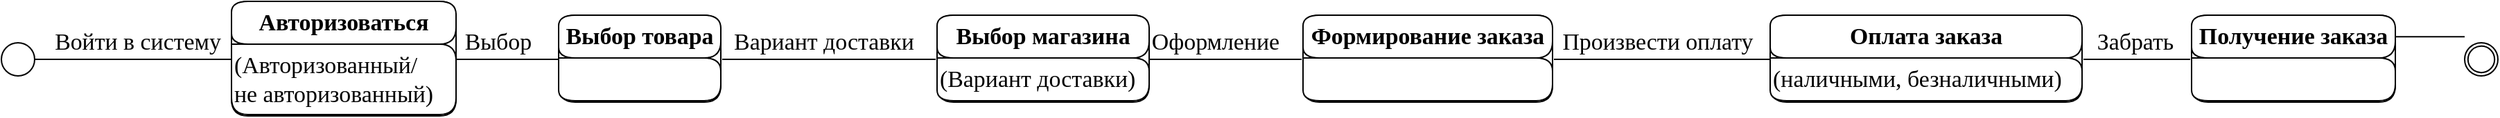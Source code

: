 <mxfile version="20.5.1" type="device"><diagram name="Страница-1" id="Page-1"><mxGraphModel dx="330" dy="643" grid="1" gridSize="10" guides="1" tooltips="1" connect="1" arrows="1" fold="1" page="1" pageScale="1" pageWidth="827" pageHeight="1169" math="0" shadow="0"><root><mxCell id="0"/><mxCell id="1" value="Соединительная линия" parent="0"/><mxCell id="2" style="vsdxID=1;fillColor=#FFFFFF;gradientColor=none;shape=stencil(vVHLDsIgEPwajiQI6RfU+h8bu22JCGRB2/69kG1iazx58DazM/vIjjBtmiCi0CplCjecbZ8nYc5Ca+snJJsLEqYTph0C4Ujh4XvmEaqzont41gkL96naodXKrGF6YSfQtUi0OXXDVlqPfJNP6usotUhYbJIUMmQb/GGrAxpRljVycDBuc1hKM2LclX8/7H9nFfB+82Cd45T2+mcspcSRmu4F);points=[[0.5,0,0],[0.5,0.5,0],[1,0.5,0]];labelBackgroundColor=none;rounded=0;html=1;whiteSpace=wrap;" parent="1" vertex="1"><mxGeometry x="1037" y="400" width="24" height="24" as="geometry"/></mxCell><mxCell id="3" style="vsdxID=2;fillColor=#FFFFFF;gradientColor=none;shape=stencil(nZE9DsIwDIVP4xWliRiYS7kAJ4iIIRYhqdxQfk5PWhepdGBoJvu9z7b0AqbuvG0RtOoypys+yGUPZg9aU/TIlEsFpgFTnxPjhdM9OulbW0itRgWdzFQDrZXl05HeOGnVZvfztgLJllvqh+tPYZVYr2lSSX8QNFCcoV9zFfwHXQkuzpdizEeSoxAk3rm/zLNI8hem+QA=);points=[[0.5,0,0],[0.5,0.5,0],[1,0.5,0]];labelBackgroundColor=none;rounded=1;html=1;whiteSpace=wrap;" parent="1" vertex="1"><mxGeometry x="1203" y="370" width="162" height="83" as="geometry"/></mxCell><mxCell id="4" value="&lt;div style=&quot;font-size: 1px&quot;&gt;&lt;font style=&quot;font-size:16.93px;font-family:Calibri;color:#000000;direction:ltr;letter-spacing:0px;line-height:120%;opacity:1&quot;&gt;&lt;b&gt;Авторизоваться&lt;br/&gt;&lt;/b&gt;&lt;/font&gt;&lt;/div&gt;" style="verticalAlign=middle;align=center;vsdxID=3;fillColor=#FFFFFF;gradientColor=none;shape=stencil(tZFLDsIwDERP4y1KE7FgXcoFOEFEDbEISZWG7+lJO0UCVqgSWdkzz/kNmbp3tmPSqs8pHvkqbXZk1qS1BMdJcqnINGTqfUx8SPEcWvSdLaRWo8ItZqqB1sqm3VYePGnVYvWxloCwyylehtNvYBWs+zSp0G+Aegnz0Jf5f/jn+859WCnGf0ci4j1ie/e/cyoSMjbNEw==);points=[[0.5,1,0],[0.5,0,0],[0,0.5,0],[1,0.5,0]];labelBackgroundColor=none;rounded=1;html=1;whiteSpace=wrap;" parent="3" vertex="1"><mxGeometry width="162" height="31" as="geometry"/></mxCell><mxCell id="5" value="&lt;div style=&quot;font-size: 1px&quot;&gt;&lt;font style=&quot;font-size:16.93px;font-family:Calibri;color:#000000;direction:ltr;letter-spacing:0px;line-height:120%;opacity:1&quot;&gt;(Авторизованный/&lt;br/&gt;не авторизованный)&lt;br/&gt;&lt;/font&gt;&lt;/div&gt;" style="verticalAlign=middle;align=left;vsdxID=4;fillColor=#ffffff;gradientColor=none;shape=stencil(tZFNEsIgDIVPk61DYVy4rvUCnoCRKBkROinWn9NLmzpTu3SUVfLelzDwwNSdty2CVl3mdMYbuezBbEFrih6ZcqnANGDqY2I8cbpGJ31rC6nVqKCTmWqgtbJ82NMTJ61abT7OWiDZckn9cPtdWCXWY5pU0u8EDRRn6Nv8Cv4N+m9w8aRSjH8uaVAIEtncX2ZUJMnXNC8=);points=[[0.5,1,0],[0.5,0,0],[0,0.5,0],[1,0.5,0]];labelBackgroundColor=none;rounded=1;html=1;whiteSpace=wrap;" parent="3" vertex="1"><mxGeometry y="31" width="162" height="51" as="geometry"/></mxCell><mxCell id="6" style="vsdxID=5;fillColor=#FFFFFF;gradientColor=none;shape=stencil(nZE9DsIwDIVP4xWliRiYS7kAJ4iIIRYhqdxQfk5PWhepdGBoJvu9z7b0AqbuvG0RtOoypys+yGUPZg9aU/TIlEsFpgFTnxPjhdM9OulbW0itRgWdzFQDrZXl05HeOGnVZvfztgLJllvqh+tPYZVYr2lSSX8QNFCcoV9zFfwHXQkuzpdizEeSoxAk3rm/zLNI8hem+QA=);points=[[0.5,0,0],[0.5,0.5,0],[1,0.5,0]];labelBackgroundColor=none;rounded=1;html=1;whiteSpace=wrap;" parent="1" vertex="1"><mxGeometry x="1712" y="380" width="153" height="63" as="geometry"/></mxCell><mxCell id="7" value="&lt;div style=&quot;font-size: 1px&quot;&gt;&lt;font style=&quot;font-size:16.93px;font-family:Calibri;color:#000000;direction:ltr;letter-spacing:0px;line-height:120%;opacity:1&quot;&gt;&lt;b&gt;Выбор магазина&lt;br/&gt;&lt;/b&gt;&lt;/font&gt;&lt;/div&gt;" style="verticalAlign=middle;align=center;vsdxID=6;fillColor=#FFFFFF;gradientColor=none;shape=stencil(tZFLDsIwDERP4y1KE7FgXcoFOEFEDbEISZWG7+lJO0UCVqgSWdkzz/kNmbp3tmPSqs8pHvkqbXZk1qS1BMdJcqnINGTqfUx8SPEcWvSdLaRWo8ItZqqB1sqm3VYePGnVYvWxloCwyylehtNvYBWs+zSp0G+Aegnz0Jf5f/jn+859WCnGf0ci4j1ie/e/cyoSMjbNEw==);points=[[0.5,1,0],[0.5,0,0],[0,0.5,0],[1,0.5,0]];labelBackgroundColor=none;rounded=1;html=1;whiteSpace=wrap;" parent="6" vertex="1"><mxGeometry width="153" height="31" as="geometry"/></mxCell><mxCell id="8" value="&lt;div style=&quot;font-size: 1px&quot;&gt;&lt;font style=&quot;font-size:16.93px;font-family:Calibri;color:#000000;direction:ltr;letter-spacing:0px;line-height:120%;opacity:1&quot;&gt;(Вариант доставки)&lt;br/&gt;&lt;/font&gt;&lt;/div&gt;" style="verticalAlign=middle;align=left;vsdxID=7;fillColor=#ffffff;gradientColor=none;shape=stencil(tZFNEsIgDIVPk61DYVy4rvUCnoCRKBkROinWn9NLmzpTu3SUVfLelzDwwNSdty2CVl3mdMYbuezBbEFrih6ZcqnANGDqY2I8cbpGJ31rC6nVqKCTmWqgtbJ82NMTJ61abT7OWiDZckn9cPtdWCXWY5pU0u8EDRRn6Nv8Cv4N+m9w8aRSjH8uaVAIEtncX2ZUJMnXNC8=);points=[[0.5,1,0],[0.5,0,0],[0,0.5,0],[1,0.5,0]];labelBackgroundColor=none;rounded=1;html=1;whiteSpace=wrap;" parent="6" vertex="1"><mxGeometry y="31" width="153" height="31" as="geometry"/></mxCell><mxCell id="9" style="vsdxID=8;fillColor=#FFFFFF;gradientColor=none;shape=stencil(nZE9DsIwDIVP4xWliRiYS7kAJ4iIIRYhqdxQfk5PWhepdGBoJvu9z7b0AqbuvG0RtOoypys+yGUPZg9aU/TIlEsFpgFTnxPjhdM9OulbW0itRgWdzFQDrZXl05HeOGnVZvfztgLJllvqh+tPYZVYr2lSSX8QNFCcoV9zFfwHXQkuzpdizEeSoxAk3rm/zLNI8hem+QA=);points=[[0.5,1,0],[0.5,0,0],[0,0.5,0],[1,0.5,0]];labelBackgroundColor=none;rounded=1;html=1;whiteSpace=wrap;" parent="1" vertex="1"><mxGeometry x="1439" y="380" width="117" height="63" as="geometry"/></mxCell><mxCell id="10" value="&lt;div style=&quot;font-size: 1px&quot;&gt;&lt;font style=&quot;font-size:16.93px;font-family:Calibri;color:#000000;direction:ltr;letter-spacing:0px;line-height:120%;opacity:1&quot;&gt;&lt;b&gt;Выбор товара&lt;br/&gt;&lt;/b&gt;&lt;/font&gt;&lt;/div&gt;" style="verticalAlign=middle;align=center;vsdxID=9;fillColor=#FFFFFF;gradientColor=none;shape=stencil(tZFLDsIwDERP4y1KE7FgXcoFOEFEDbEISZWG7+lJO0UCVqgSWdkzz/kNmbp3tmPSqs8pHvkqbXZk1qS1BMdJcqnINGTqfUx8SPEcWvSdLaRWo8ItZqqB1sqm3VYePGnVYvWxloCwyylehtNvYBWs+zSp0G+Aegnz0Jf5f/jn+859WCnGf0ci4j1ie/e/cyoSMjbNEw==);points=[[0.5,1,0],[0.5,0,0],[0,0.5,0],[1,0.5,0]];labelBackgroundColor=none;rounded=1;html=1;whiteSpace=wrap;" parent="9" vertex="1"><mxGeometry width="117" height="31" as="geometry"/></mxCell><mxCell id="11" style="vsdxID=10;fillColor=#ffffff;gradientColor=none;shape=stencil(tZFNEsIgDIVPk61DYVy4rvUCnoCRKBkROinWn9NLmzpTu3SUVfLelzDwwNSdty2CVl3mdMYbuezBbEFrih6ZcqnANGDqY2I8cbpGJ31rC6nVqKCTmWqgtbJ82NMTJ61abT7OWiDZckn9cPtdWCXWY5pU0u8EDRRn6Nv8Cv4N+m9w8aRSjH8uaVAIEtncX2ZUJMnXNC8=);points=[[0.5,1,0],[0.5,0,0],[0,0.5,0],[1,0.5,0]];labelBackgroundColor=none;rounded=1;html=1;whiteSpace=wrap;" parent="9" vertex="1"><mxGeometry y="31" width="117" height="31" as="geometry"/></mxCell><mxCell id="12" style="vsdxID=11;fillColor=#FFFFFF;gradientColor=none;shape=stencil(nZE9DsIwDIVP4xWliRiYS7kAJ4iIIRYhqdxQfk5PWhepdGBoJvu9z7b0AqbuvG0RtOoypys+yGUPZg9aU/TIlEsFpgFTnxPjhdM9OulbW0itRgWdzFQDrZXl05HeOGnVZvfztgLJllvqh+tPYZVYr2lSSX8QNFCcoV9zFfwHXQkuzpdizEeSoxAk3rm/zLNI8hem+QA=);points=[[0.5,1,0],[0.5,0,0],[0,0.5,0],[1,0.5,0]];labelBackgroundColor=none;rounded=1;html=1;whiteSpace=wrap;" parent="1" vertex="1"><mxGeometry x="1976" y="380" width="180" height="63" as="geometry"/></mxCell><mxCell id="13" value="&lt;div style=&quot;font-size: 1px&quot;&gt;&lt;font style=&quot;font-size:16.93px;font-family:Calibri;color:#000000;direction:ltr;letter-spacing:0px;line-height:120%;opacity:1&quot;&gt;&lt;b&gt;Формирование заказа&lt;br/&gt;&lt;/b&gt;&lt;/font&gt;&lt;/div&gt;" style="verticalAlign=middle;align=center;vsdxID=12;fillColor=#FFFFFF;gradientColor=none;shape=stencil(tZFLDsIwDERP4y1KE7FgXcoFOEFEDbEISZWG7+lJO0UCVqgSWdkzz/kNmbp3tmPSqs8pHvkqbXZk1qS1BMdJcqnINGTqfUx8SPEcWvSdLaRWo8ItZqqB1sqm3VYePGnVYvWxloCwyylehtNvYBWs+zSp0G+Aegnz0Jf5f/jn+859WCnGf0ci4j1ie/e/cyoSMjbNEw==);points=[[0.5,1,0],[0.5,0,0],[0,0.5,0],[1,0.5,0]];labelBackgroundColor=none;rounded=1;html=1;whiteSpace=wrap;" parent="12" vertex="1"><mxGeometry width="180" height="31" as="geometry"/></mxCell><mxCell id="14" style="vsdxID=13;fillColor=#ffffff;gradientColor=none;shape=stencil(tZFNEsIgDIVPk61DYVy4rvUCnoCRKBkROinWn9NLmzpTu3SUVfLelzDwwNSdty2CVl3mdMYbuezBbEFrih6ZcqnANGDqY2I8cbpGJ31rC6nVqKCTmWqgtbJ82NMTJ61abT7OWiDZckn9cPtdWCXWY5pU0u8EDRRn6Nv8Cv4N+m9w8aRSjH8uaVAIEtncX2ZUJMnXNC8=);points=[[0.5,1,0],[0.5,0,0],[0,0.5,0],[1,0.5,0]];labelBackgroundColor=none;rounded=1;html=1;whiteSpace=wrap;" parent="12" vertex="1"><mxGeometry y="31" width="180" height="31" as="geometry"/></mxCell><mxCell id="15" style="vsdxID=14;fillColor=#FFFFFF;gradientColor=none;shape=stencil(nZE9DsIwDIVP4xWliRiYS7kAJ4iIIRYhqdxQfk5PWhepdGBoJvu9z7b0AqbuvG0RtOoypys+yGUPZg9aU/TIlEsFpgFTnxPjhdM9OulbW0itRgWdzFQDrZXl05HeOGnVZvfztgLJllvqh+tPYZVYr2lSSX8QNFCcoV9zFfwHXQkuzpdizEeSoxAk3rm/zLNI8hem+QA=);points=[[0.5,0,0],[0.5,0.5,0],[1,0.5,0]];labelBackgroundColor=none;rounded=1;html=1;whiteSpace=wrap;" parent="1" vertex="1"><mxGeometry x="2313" y="380" width="225" height="63" as="geometry"/></mxCell><mxCell id="16" value="&lt;div style=&quot;font-size: 1px&quot;&gt;&lt;font style=&quot;font-size:16.93px;font-family:Calibri;color:#000000;direction:ltr;letter-spacing:0px;line-height:120%;opacity:1&quot;&gt;&lt;b&gt;Оплата заказа&lt;br/&gt;&lt;/b&gt;&lt;/font&gt;&lt;/div&gt;" style="verticalAlign=middle;align=center;vsdxID=15;fillColor=#FFFFFF;gradientColor=none;shape=stencil(tZFLDsIwDERP4y1KE7FgXcoFOEFEDbEISZWG7+lJO0UCVqgSWdkzz/kNmbp3tmPSqs8pHvkqbXZk1qS1BMdJcqnINGTqfUx8SPEcWvSdLaRWo8ItZqqB1sqm3VYePGnVYvWxloCwyylehtNvYBWs+zSp0G+Aegnz0Jf5f/jn+859WCnGf0ci4j1ie/e/cyoSMjbNEw==);points=[[0.5,1,0],[0.5,0,0],[0,0.5,0],[1,0.5,0]];labelBackgroundColor=none;rounded=1;html=1;whiteSpace=wrap;" parent="15" vertex="1"><mxGeometry width="225" height="31" as="geometry"/></mxCell><mxCell id="17" value="&lt;div style=&quot;font-size: 1px&quot;&gt;&lt;font style=&quot;font-size:16.93px;font-family:Calibri;color:#000000;direction:ltr;letter-spacing:0px;line-height:120%;opacity:1&quot;&gt;(наличными, безналичными)&lt;br/&gt;&lt;/font&gt;&lt;/div&gt;" style="verticalAlign=middle;align=left;vsdxID=16;fillColor=#ffffff;gradientColor=none;shape=stencil(tZFNEsIgDIVPk61DYVy4rvUCnoCRKBkROinWn9NLmzpTu3SUVfLelzDwwNSdty2CVl3mdMYbuezBbEFrih6ZcqnANGDqY2I8cbpGJ31rC6nVqKCTmWqgtbJ82NMTJ61abT7OWiDZckn9cPtdWCXWY5pU0u8EDRRn6Nv8Cv4N+m9w8aRSjH8uaVAIEtncX2ZUJMnXNC8=);points=[[0.5,1,0],[0.5,0,0],[0,0.5,0],[1,0.5,0]];labelBackgroundColor=none;rounded=1;html=1;whiteSpace=wrap;" parent="15" vertex="1"><mxGeometry y="31" width="225" height="31" as="geometry"/></mxCell><mxCell id="18" style="vsdxID=17;fillColor=none;gradientColor=none;shape=stencil(fY9LDoAgDERP0z3SeALFe5iI0qhAEH+3F9KFxIW7mfa1nQI2m+m9Bim2GNysTxqiAWxBSrJGB4pJASrAZnRBT8HtdmDv+0xmtbojb7h4TuQJKW52NduOyYVsQVbij03iPcHpyt43TirxK6ge);points=[[0.02,0.5,0],[0.98,0.5,0]];labelBackgroundColor=none;rounded=0;html=1;whiteSpace=wrap;" parent="1" vertex="1"><mxGeometry x="1061" y="402" width="142" height="20" as="geometry"/></mxCell><mxCell id="19" value="&lt;div style=&quot;font-size: 1px&quot;&gt;&lt;font style=&quot;font-size:16.93px;font-family:Calibri;color:#000000;direction:ltr;letter-spacing:0px;line-height:120%;opacity:1&quot;&gt;Войти в систему&lt;br/&gt;&lt;/font&gt;&lt;/div&gt;" style="text;vsdxID=17;fillColor=none;gradientColor=none;points=[[0.02,0.5,0],[0.98,0.5,0]];labelBackgroundColor=none;rounded=0;html=1;whiteSpace=wrap;verticalAlign=middle;align=center;strokeColor=none;;html=1;" parent="18" vertex="1"><mxGeometry x="9.18" y="-17.81" width="131.46" height="31.61" as="geometry"/></mxCell><mxCell id="20" style="vsdxID=22;fillColor=none;gradientColor=none;shape=stencil(fY9LDoAgDERP0z3SeALFe5iI0qhAEH+3F9KFxIW7mfa1nQI2m+m9Bim2GNysTxqiAWxBSrJGB4pJASrAZnRBT8HtdmDv+0xmtbojb7h4TuQJKW52NduOyYVsQVbij03iPcHpyt43TirxK6ge);points=[[0.02,0.5,0],[0.98,0.5,0]];labelBackgroundColor=none;rounded=0;html=1;whiteSpace=wrap;" parent="1" vertex="1"><mxGeometry x="1365" y="402" width="74" height="20" as="geometry"/></mxCell><mxCell id="21" value="&lt;div style=&quot;font-size: 1px&quot;&gt;&lt;font style=&quot;font-size:16.93px;font-family:Calibri;color:#000000;direction:ltr;letter-spacing:0px;line-height:120%;opacity:1&quot;&gt;Выбор&lt;br/&gt;&lt;/font&gt;&lt;/div&gt;" style="text;vsdxID=22;fillColor=none;gradientColor=none;points=[[0.02,0.5,0],[0.98,0.5,0]];labelBackgroundColor=none;rounded=0;html=1;whiteSpace=wrap;verticalAlign=middle;align=center;strokeColor=none;;html=1;" parent="20" vertex="1"><mxGeometry x="-12.45" y="-17.81" width="84.67" height="31.61" as="geometry"/></mxCell><mxCell id="22" style="vsdxID=27;fillColor=none;gradientColor=none;shape=stencil(UzV2Ls5ILEhVNTIoLinKz04tz0wpyVA1dlE1MsrMy0gtyiwBslSNXVWNndPyi1LTi/JL81Ig/IJEkEoQKze/DGRCBUSfAUiHkUElhGdqoGdgCBZxgyjOycxDUmxopmdIkXoTSz1LSzzqDQzwKwcyEB6BhAGyHLqngUKQADN2BQA=);points=[[0.02,0.5,0],[0.98,0.5,0]];labelBackgroundColor=none;rounded=0;html=1;whiteSpace=wrap;" parent="1" vertex="1"><mxGeometry x="1557" y="402" width="154" height="20" as="geometry"/></mxCell><mxCell id="23" value="&lt;div style=&quot;font-size: 1px&quot;&gt;&lt;font style=&quot;font-size:16.93px;font-family:Calibri;color:#000000;direction:ltr;letter-spacing:0px;line-height:120%;opacity:1&quot;&gt;Вариант доставки&lt;br/&gt;&lt;/font&gt;&lt;/div&gt;" style="text;vsdxID=27;fillColor=none;gradientColor=none;points=[[0.02,0.5,0],[0.98,0.5,0]];labelBackgroundColor=none;rounded=0;html=1;whiteSpace=wrap;verticalAlign=middle;align=center;strokeColor=none;;html=1;" parent="22" vertex="1"><mxGeometry x="1.96" y="-17.81" width="143.37" height="31.61" as="geometry"/></mxCell><mxCell id="24" style="vsdxID=32;fillColor=none;gradientColor=none;shape=stencil(fY9LDoAgDERP0z3SeALFe5iI0qhAEH+3F9KFxIW7mfa1nQI2m+m9Bim2GNysTxqiAWxBSrJGB4pJASrAZnRBT8HtdmDv+0xmtbojb7h4TuQJKW52NduOyYVsQVbij03iPcHpyt43TirxK6ge);points=[[0.01,0.5,0],[0.98,0.5,0]];labelBackgroundColor=none;rounded=0;html=1;whiteSpace=wrap;" parent="1" vertex="1"><mxGeometry x="1865" y="402" width="110" height="20" as="geometry"/></mxCell><mxCell id="25" value="&lt;div style=&quot;font-size: 1px&quot;&gt;&lt;font style=&quot;font-size:16.93px;font-family:Calibri;color:#000000;direction:ltr;letter-spacing:0px;line-height:120%;opacity:1&quot;&gt;Оформление&lt;br/&gt;&lt;/font&gt;&lt;/div&gt;" style="text;vsdxID=32;fillColor=none;gradientColor=none;points=[[0.01,0.5,0],[0.98,0.5,0]];labelBackgroundColor=none;rounded=0;html=1;whiteSpace=wrap;verticalAlign=middle;align=center;strokeColor=none;;html=1;" parent="24" vertex="1"><mxGeometry x="-6.63" y="-17.81" width="109.88" height="31.61" as="geometry"/></mxCell><mxCell id="26" style="vsdxID=37;fillColor=#FFFFFF;gradientColor=none;shape=stencil(nZE9DsIwDIVP4xWliRiYS7kAJ4iIIRYhqdxQfk5PWhepdGBoJvu9z7b0AqbuvG0RtOoypys+yGUPZg9aU/TIlEsFpgFTnxPjhdM9OulbW0itRgWdzFQDrZXl05HeOGnVZvfztgLJllvqh+tPYZVYr2lSSX8QNFCcoV9zFfwHXQkuzpdizEeSoxAk3rm/zLNI8hem+QA=);points=[[0.5,1,0],[0.5,0,0],[0,0.5,0],[1,0.5,0]];labelBackgroundColor=none;rounded=1;html=1;whiteSpace=wrap;" parent="1" vertex="1"><mxGeometry x="2617" y="380" width="147" height="63" as="geometry"/></mxCell><mxCell id="27" value="&lt;div style=&quot;font-size: 1px&quot;&gt;&lt;font style=&quot;font-size:16.93px;font-family:Calibri;color:#000000;direction:ltr;letter-spacing:0px;line-height:120%;opacity:1&quot;&gt;&lt;b&gt;Получение заказа&lt;br/&gt;&lt;/b&gt;&lt;/font&gt;&lt;/div&gt;" style="verticalAlign=middle;align=center;vsdxID=38;fillColor=#FFFFFF;gradientColor=none;shape=stencil(tZFLDsIwDERP4y1KE7FgXcoFOEFEDbEISZWG7+lJO0UCVqgSWdkzz/kNmbp3tmPSqs8pHvkqbXZk1qS1BMdJcqnINGTqfUx8SPEcWvSdLaRWo8ItZqqB1sqm3VYePGnVYvWxloCwyylehtNvYBWs+zSp0G+Aegnz0Jf5f/jn+859WCnGf0ci4j1ie/e/cyoSMjbNEw==);points=[[0.5,1,0],[0.5,0,0],[0,0.5,0],[1,0.5,0]];labelBackgroundColor=none;rounded=1;html=1;whiteSpace=wrap;" parent="26" vertex="1"><mxGeometry width="147" height="31" as="geometry"/></mxCell><mxCell id="28" style="vsdxID=39;fillColor=#ffffff;gradientColor=none;shape=stencil(tZFNEsIgDIVPk61DYVy4rvUCnoCRKBkROinWn9NLmzpTu3SUVfLelzDwwNSdty2CVl3mdMYbuezBbEFrih6ZcqnANGDqY2I8cbpGJ31rC6nVqKCTmWqgtbJ82NMTJ61abT7OWiDZckn9cPtdWCXWY5pU0u8EDRRn6Nv8Cv4N+m9w8aRSjH8uaVAIEtncX2ZUJMnXNC8=);points=[[0.5,1,0],[0.5,0,0],[0,0.5,0],[1,0.5,0]];labelBackgroundColor=none;rounded=1;html=1;whiteSpace=wrap;" parent="26" vertex="1"><mxGeometry y="31" width="147" height="31" as="geometry"/></mxCell><mxCell id="29" style="vsdxID=40;fillColor=none;gradientColor=none;shape=stencil(pZA7DoQwDERP4zYy8VKk5nMPJAKJWBIUwn5uvwkuQBQ0283Ybyx5gKrVdIsGiWsMftJv20cDVIOU1hkdbEwKqAGqBh/0GPzmevZLl8msZv/KFz6cw5yQ+GVXosBin7QMP607wUUp1F/8QwmlbnjEezyJ4xHu4Ly7Pp1GXBg1Pw==);points=[[0.02,0.5,0],[0.98,0.5,0]];labelBackgroundColor=none;rounded=0;html=1;whiteSpace=wrap;" parent="1" vertex="1"><mxGeometry x="2157" y="402" width="156" height="20" as="geometry"/></mxCell><mxCell id="30" value="&lt;div style=&quot;font-size: 1px&quot;&gt;&lt;font style=&quot;font-size:16.93px;font-family:Calibri;color:#000000;direction:ltr;letter-spacing:0px;line-height:120%;opacity:1&quot;&gt;Произвести оплату&lt;br/&gt;&lt;/font&gt;&lt;/div&gt;" style="text;vsdxID=40;fillColor=none;gradientColor=none;points=[[0.02,0.5,0],[0.98,0.5,0]];labelBackgroundColor=none;rounded=0;html=1;whiteSpace=wrap;verticalAlign=middle;align=center;strokeColor=none;;html=1;" parent="29" vertex="1"><mxGeometry x="-1.38" y="-17.81" width="151.74" height="31.61" as="geometry"/></mxCell><mxCell id="31" style="vsdxID=45;fillColor=none;gradientColor=none;shape=stencil(pVDLDsMgDPuaXFFIugPntvuPSmUDrYWKstffD5bDqknbpTfbsSPZwO3qhsUC4ZpTvNi7H7MD7oDIB2eTzwUB98DtKSZ7TvEaRuHLUJ0VzfFWPzwkhzVB+BR2QIX6rRzFPPmwMTMp3ewLNEYZ8zugEf/bC/hUkRW2t+/aRZLJuH8B);points=[[0.02,0.5,0],[0.98,0.5,0]];labelBackgroundColor=none;rounded=0;html=1;whiteSpace=wrap;" parent="1" vertex="1"><mxGeometry x="2539" y="402" width="77" height="20" as="geometry"/></mxCell><mxCell id="32" value="&lt;div style=&quot;font-size: 1px&quot;&gt;&lt;font style=&quot;font-size:16.93px;font-family:Calibri;color:#000000;direction:ltr;letter-spacing:0px;line-height:120%;opacity:1&quot;&gt;Забрать&lt;br/&gt;&lt;/font&gt;&lt;/div&gt;" style="text;vsdxID=45;fillColor=none;gradientColor=none;points=[[0.02,0.5,0],[0.98,0.5,0]];labelBackgroundColor=none;rounded=0;html=1;whiteSpace=wrap;verticalAlign=middle;align=center;strokeColor=none;;html=1;" parent="31" vertex="1"><mxGeometry x="-4.8" y="-17.8" width="84.67" height="31.61" as="geometry"/></mxCell><mxCell id="33" style="vsdxID=50;fillColor=#FFFFFF;gradientColor=none;shape=stencil(xVPbCsMgDP0aHwWn9GHPXfcfstpW5mqJbm3/vkpkF+kGG4y+JTkn8SQHiShdJwdFOHMe7FmNuvYdEQfCue47BdqHiIiKiLKxoFqw177GfJCRGaOLvcUJE/btWGzhbMa0wPSIVAmnAEGi8kSF+TVP8H51EpuonLSjYL302vYIJsxIaBUNr9DGyDYJQsiNSg1P5d91rW/4F10heNy50cagTXf8nQlfeFBkuxbZrpuZ8FnYRh5k9w9B/i9CCf+UqBY=);points=[[0.5,0,0],[0.5,0.5,0],[1,0.5,0]];labelBackgroundColor=none;rounded=0;html=1;whiteSpace=wrap;" parent="1" vertex="1"><mxGeometry x="2814" y="400" width="24" height="24" as="geometry"/></mxCell><mxCell id="34" style="vsdxID=51;fillColor=none;gradientColor=none;shape=stencil(UzV2Ls5ILEhVNTIoLinKz04tz0wpyVA1dlE1MsrMy0gtyiwBslSNXVWNndPyi1LTi/JL81Ig/IJEkEoQKze/DGRCBUSfAUiHkUElhGdobKhnZgQWcoOozsnMQ1JtYqlnYUwNHSa4dRgaYHETinogA+EdSEggy6F7HSgECTZjVwA=);points=[[0.02,1.32,0],[0.98,1.32,0]];labelBackgroundColor=none;rounded=0;html=1;whiteSpace=wrap;;flipV=1;" parent="1" vertex="1"><mxGeometry x="2764" y="402" width="50" height="20" as="geometry"/></mxCell></root></mxGraphModel></diagram></mxfile>
